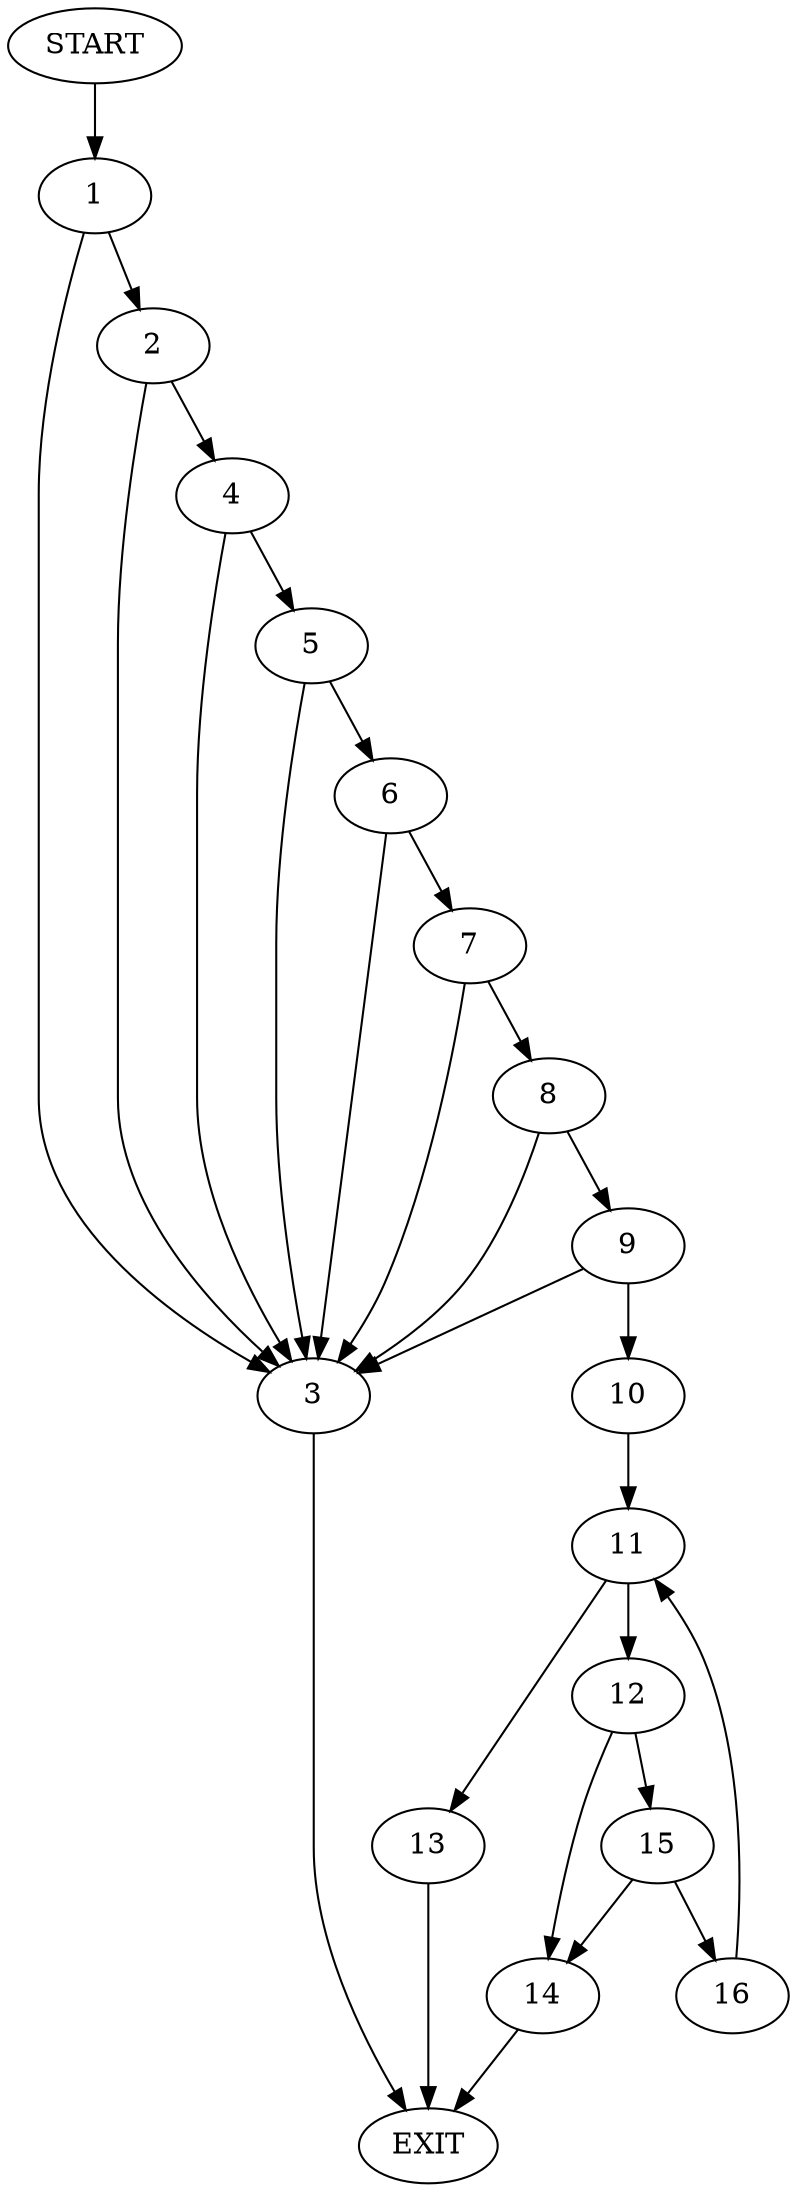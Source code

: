 digraph {
0 [label="START"]
17 [label="EXIT"]
0 -> 1
1 -> 2
1 -> 3
3 -> 17
2 -> 4
2 -> 3
4 -> 5
4 -> 3
5 -> 6
5 -> 3
6 -> 7
6 -> 3
7 -> 8
7 -> 3
8 -> 9
8 -> 3
9 -> 10
9 -> 3
10 -> 11
11 -> 12
11 -> 13
13 -> 17
12 -> 14
12 -> 15
15 -> 16
15 -> 14
14 -> 17
16 -> 11
}
